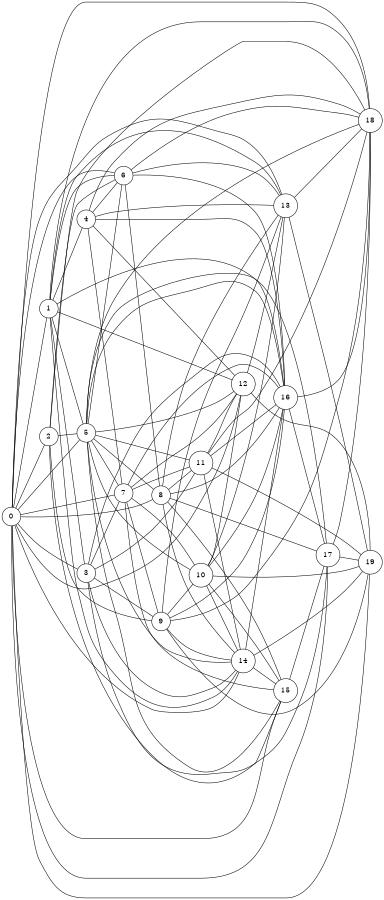 graph unix {
	graph [ dpi = 300 ];
	node [shape=circle];
	size="6,6";
	rankdir="LR";

	0 -- 1
	0 -- 2
	0 -- 3
	0 -- 5
	0 -- 6
	0 -- 7
	0 -- 8
	0 -- 12
	0 -- 13
	0 -- 14
	0 -- 15
	0 -- 17
	0 -- 18
	0 -- 19
	1 -- 3
	1 -- 4
	1 -- 5
	1 -- 6
	1 -- 12
	1 -- 13
	1 -- 14
	1 -- 16
	1 -- 18
	2 -- 5
	2 -- 6
	2 -- 9
	2 -- 15
	2 -- 18
	3 -- 7
	3 -- 9
	3 -- 11
	3 -- 14
	3 -- 16
	3 -- 17
	4 -- 6
	4 -- 7
	4 -- 12
	4 -- 13
	4 -- 16
	4 -- 18
	5 -- 6
	5 -- 7
	5 -- 8
	5 -- 10
	5 -- 11
	5 -- 12
	5 -- 14
	5 -- 15
	5 -- 16
	5 -- 17
	5 -- 18
	6 -- 8
	6 -- 13
	6 -- 16
	6 -- 18
	7 -- 9
	7 -- 10
	7 -- 11
	7 -- 12
	7 -- 15
	7 -- 16
	8 -- 11
	8 -- 13
	8 -- 14
	8 -- 15
	8 -- 16
	8 -- 17
	9 -- 10
	9 -- 13
	9 -- 14
	9 -- 16
	9 -- 18
	9 -- 19
	10 -- 12
	10 -- 13
	10 -- 14
	10 -- 15
	10 -- 16
	10 -- 19
	11 -- 12
	11 -- 14
	11 -- 16
	11 -- 18
	11 -- 19
	12 -- 13
	12 -- 19
	13 -- 18
	13 -- 19
	14 -- 15
	14 -- 16
	14 -- 19
	15 -- 17
	16 -- 17
	16 -- 18
	17 -- 18
	17 -- 19
}
